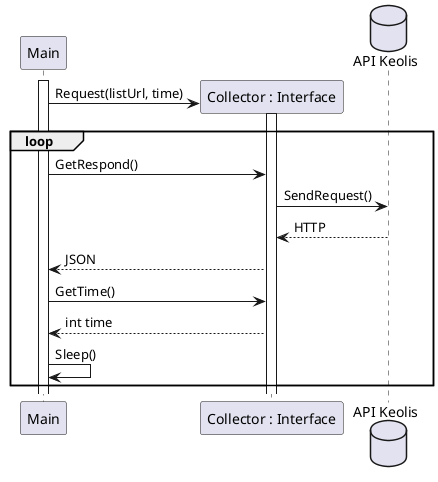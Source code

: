 @startuml SequenceCollector
participant Main
activate Main
create "Collector : Interface" as Col 
Main -> Col : Request(listUrl, time)
database "API Keolis" as API
activate Col
loop 
Main-> Col : GetRespond()
Col -> API : SendRequest()
API --> Col : HTTP
Col --> Main: JSON
Main-> Col : GetTime()
Main<-- Col : int time
Main-> Main: Sleep()
end

@enduml

@startuml SequenceLanchuer
participant Launcher
activate Launcher
create "CollectorStar : Collector" as Col
Launcher -> Col : createInstance()
activate Col
Col -> Col : Sub SequenceCollector

Launcher -> Launcher : wait()

@enduml
